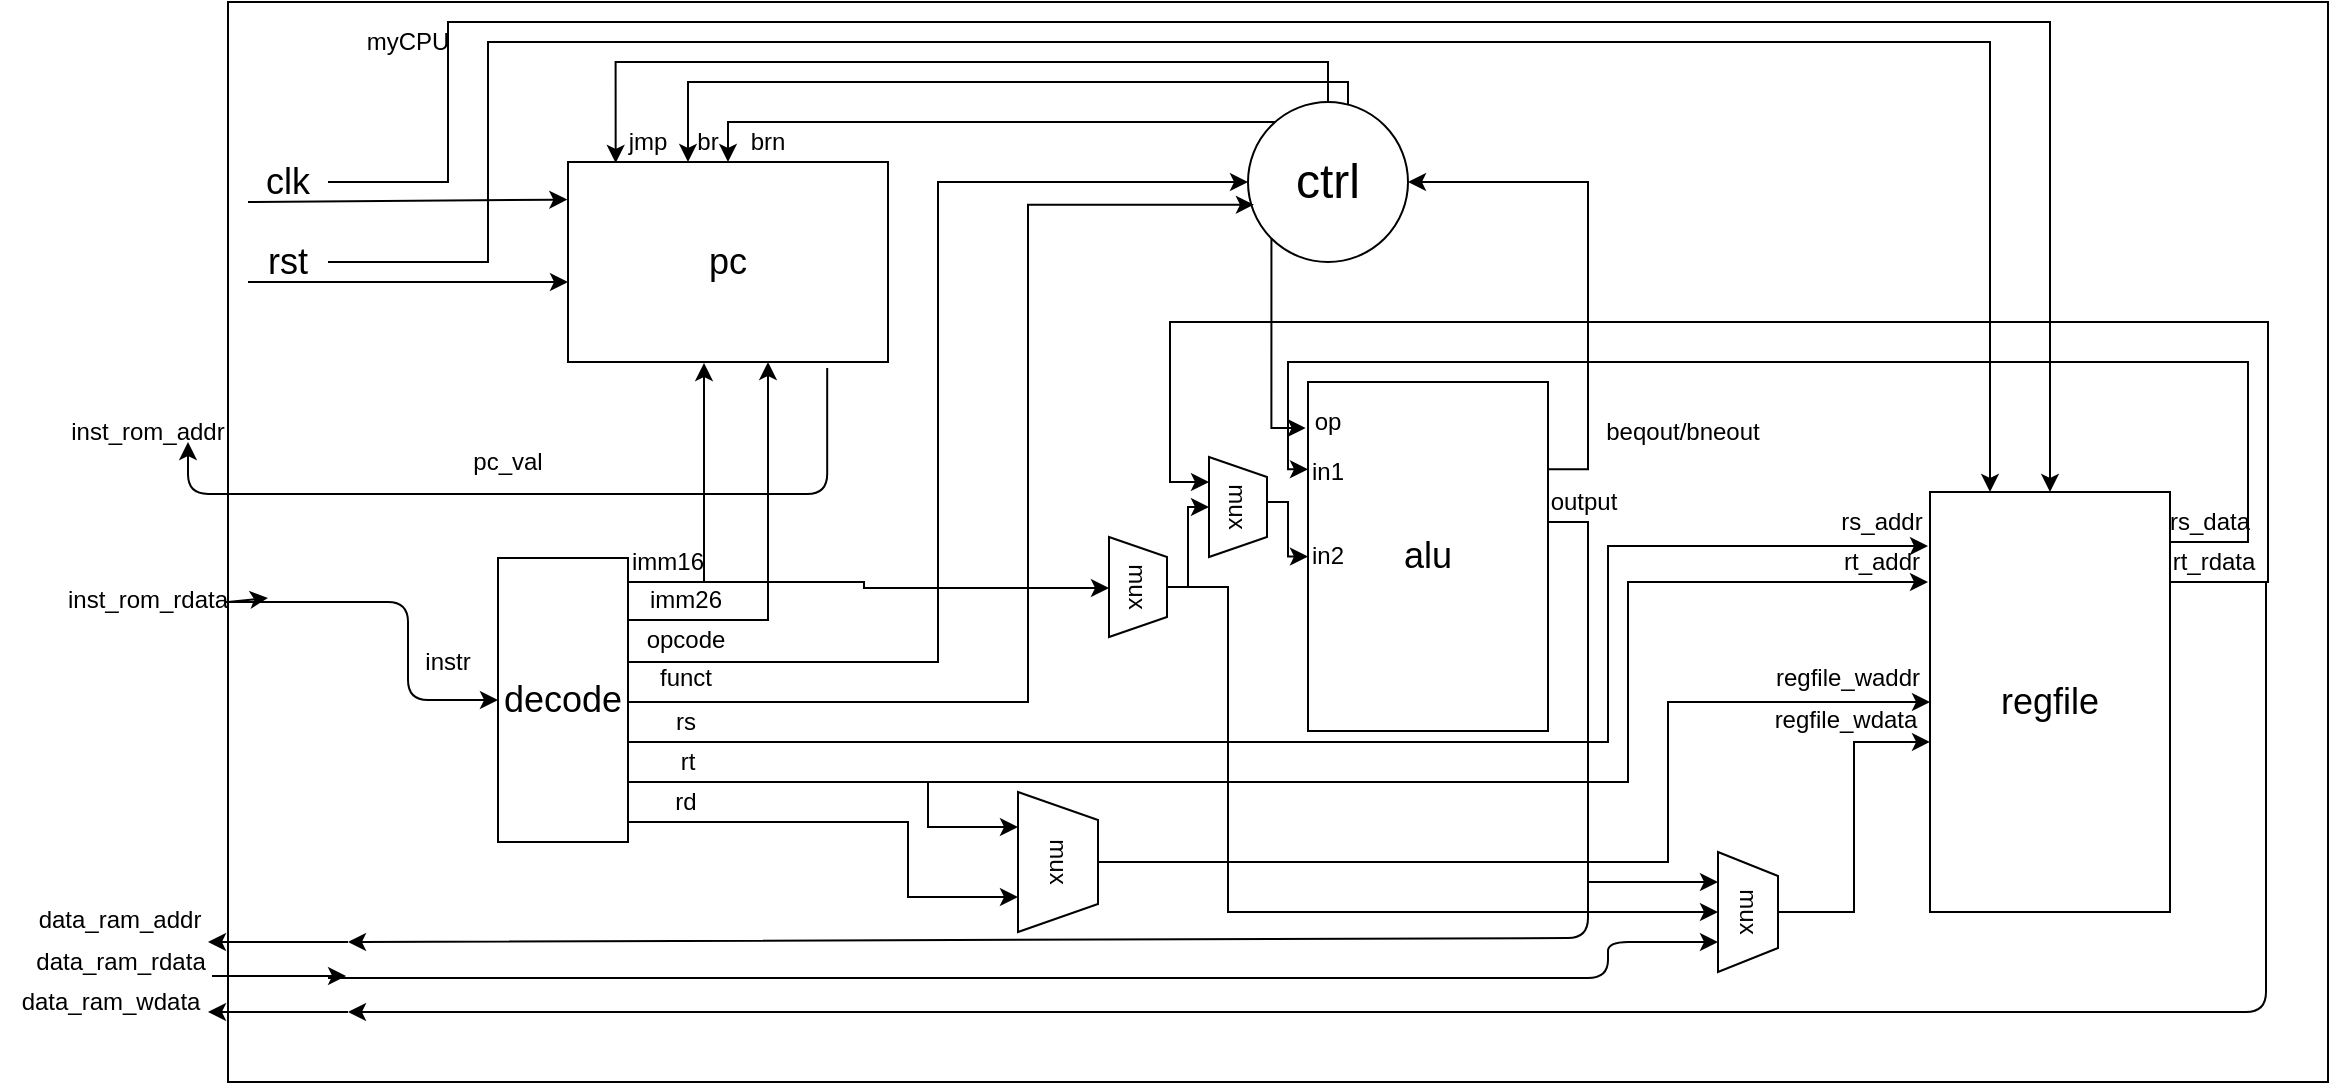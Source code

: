 <mxfile version="15.0.6" type="github">
  <diagram id="n2rrTUAlZo_EOwvuVdSc" name="Page-1">
    <mxGraphModel dx="2012" dy="612" grid="1" gridSize="10" guides="1" tooltips="1" connect="1" arrows="1" fold="1" page="1" pageScale="1" pageWidth="827" pageHeight="1169" math="0" shadow="0">
      <root>
        <mxCell id="0" />
        <mxCell id="1" parent="0" />
        <mxCell id="Y4E6LV6KOiSYHPHjmMX4-2" value="" style="rounded=0;whiteSpace=wrap;html=1;" parent="1" vertex="1">
          <mxGeometry x="-140" y="50" width="1050" height="540" as="geometry" />
        </mxCell>
        <mxCell id="Y4E6LV6KOiSYHPHjmMX4-3" value="myCPU" style="text;html=1;strokeColor=none;fillColor=none;align=center;verticalAlign=middle;whiteSpace=wrap;rounded=0;" parent="1" vertex="1">
          <mxGeometry x="-70" y="60" width="40" height="20" as="geometry" />
        </mxCell>
        <mxCell id="qGUZhRsHb4Mr4TrxLL_t-29" style="edgeStyle=orthogonalEdgeStyle;rounded=0;orthogonalLoop=1;jettySize=auto;html=1;entryX=0.149;entryY=0.005;entryDx=0;entryDy=0;entryPerimeter=0;" edge="1" parent="1" source="Y4E6LV6KOiSYHPHjmMX4-4" target="Y4E6LV6KOiSYHPHjmMX4-6">
          <mxGeometry relative="1" as="geometry">
            <Array as="points">
              <mxPoint x="410" y="80" />
              <mxPoint x="54" y="80" />
            </Array>
          </mxGeometry>
        </mxCell>
        <mxCell id="qGUZhRsHb4Mr4TrxLL_t-30" style="edgeStyle=orthogonalEdgeStyle;rounded=0;orthogonalLoop=1;jettySize=auto;html=1;entryX=0.25;entryY=1;entryDx=0;entryDy=0;" edge="1" parent="1" source="Y4E6LV6KOiSYHPHjmMX4-4" target="qGUZhRsHb4Mr4TrxLL_t-34">
          <mxGeometry relative="1" as="geometry">
            <Array as="points">
              <mxPoint x="420" y="90" />
              <mxPoint x="90" y="90" />
            </Array>
          </mxGeometry>
        </mxCell>
        <mxCell id="qGUZhRsHb4Mr4TrxLL_t-31" style="edgeStyle=orthogonalEdgeStyle;rounded=0;orthogonalLoop=1;jettySize=auto;html=1;entryX=0.5;entryY=0;entryDx=0;entryDy=0;" edge="1" parent="1" source="Y4E6LV6KOiSYHPHjmMX4-4" target="Y4E6LV6KOiSYHPHjmMX4-6">
          <mxGeometry relative="1" as="geometry">
            <Array as="points">
              <mxPoint x="110" y="110" />
            </Array>
          </mxGeometry>
        </mxCell>
        <mxCell id="Y4E6LV6KOiSYHPHjmMX4-4" value="&lt;font style=&quot;font-size: 24px&quot;&gt;ctrl&lt;/font&gt;" style="ellipse;whiteSpace=wrap;html=1;aspect=fixed;" parent="1" vertex="1">
          <mxGeometry x="370" y="100" width="80" height="80" as="geometry" />
        </mxCell>
        <mxCell id="Y4E6LV6KOiSYHPHjmMX4-6" value="&lt;font style=&quot;font-size: 18px&quot;&gt;pc&lt;/font&gt;" style="rounded=0;whiteSpace=wrap;html=1;" parent="1" vertex="1">
          <mxGeometry x="30" y="130" width="160" height="100" as="geometry" />
        </mxCell>
        <mxCell id="Y4E6LV6KOiSYHPHjmMX4-9" value="" style="endArrow=classic;html=1;entryX=-0.002;entryY=0.188;entryDx=0;entryDy=0;entryPerimeter=0;" parent="1" edge="1" target="Y4E6LV6KOiSYHPHjmMX4-6">
          <mxGeometry width="50" height="50" relative="1" as="geometry">
            <mxPoint x="-130" y="150" as="sourcePoint" />
            <mxPoint x="-80" y="150" as="targetPoint" />
          </mxGeometry>
        </mxCell>
        <mxCell id="Y4E6LV6KOiSYHPHjmMX4-10" value="" style="endArrow=classic;html=1;entryX=0;entryY=0.6;entryDx=0;entryDy=0;entryPerimeter=0;" parent="1" edge="1" target="Y4E6LV6KOiSYHPHjmMX4-6">
          <mxGeometry width="50" height="50" relative="1" as="geometry">
            <mxPoint x="-130" y="190" as="sourcePoint" />
            <mxPoint x="-80" y="190" as="targetPoint" />
            <Array as="points">
              <mxPoint x="-130" y="190" />
            </Array>
          </mxGeometry>
        </mxCell>
        <mxCell id="qGUZhRsHb4Mr4TrxLL_t-22" style="edgeStyle=orthogonalEdgeStyle;rounded=0;orthogonalLoop=1;jettySize=auto;html=1;entryX=0.5;entryY=0;entryDx=0;entryDy=0;" edge="1" parent="1" source="Y4E6LV6KOiSYHPHjmMX4-11" target="Y4E6LV6KOiSYHPHjmMX4-61">
          <mxGeometry relative="1" as="geometry">
            <Array as="points">
              <mxPoint x="-30" y="140" />
              <mxPoint x="-30" y="60" />
              <mxPoint x="771" y="60" />
            </Array>
          </mxGeometry>
        </mxCell>
        <mxCell id="Y4E6LV6KOiSYHPHjmMX4-11" value="&lt;font style=&quot;font-size: 18px&quot;&gt;clk&lt;/font&gt;" style="text;html=1;strokeColor=none;fillColor=none;align=center;verticalAlign=middle;whiteSpace=wrap;rounded=0;" parent="1" vertex="1">
          <mxGeometry x="-130" y="130" width="40" height="20" as="geometry" />
        </mxCell>
        <mxCell id="qGUZhRsHb4Mr4TrxLL_t-23" style="edgeStyle=orthogonalEdgeStyle;rounded=0;orthogonalLoop=1;jettySize=auto;html=1;entryX=0.25;entryY=0;entryDx=0;entryDy=0;" edge="1" parent="1" source="Y4E6LV6KOiSYHPHjmMX4-12" target="Y4E6LV6KOiSYHPHjmMX4-61">
          <mxGeometry relative="1" as="geometry">
            <Array as="points">
              <mxPoint x="-10" y="180" />
              <mxPoint x="-10" y="70" />
              <mxPoint x="741" y="70" />
            </Array>
          </mxGeometry>
        </mxCell>
        <mxCell id="Y4E6LV6KOiSYHPHjmMX4-12" value="&lt;font style=&quot;font-size: 18px&quot;&gt;rst&lt;/font&gt;" style="text;html=1;strokeColor=none;fillColor=none;align=center;verticalAlign=middle;whiteSpace=wrap;rounded=0;" parent="1" vertex="1">
          <mxGeometry x="-130" y="170" width="40" height="20" as="geometry" />
        </mxCell>
        <mxCell id="Y4E6LV6KOiSYHPHjmMX4-20" value="pc_val" style="text;html=1;strokeColor=none;fillColor=none;align=center;verticalAlign=middle;whiteSpace=wrap;rounded=0;" parent="1" vertex="1">
          <mxGeometry x="-20" y="270" width="40" height="20" as="geometry" />
        </mxCell>
        <mxCell id="Y4E6LV6KOiSYHPHjmMX4-23" value="inst_rom_addr" style="text;html=1;strokeColor=none;fillColor=none;align=center;verticalAlign=middle;whiteSpace=wrap;rounded=0;" parent="1" vertex="1">
          <mxGeometry x="-200" y="255" width="40" height="20" as="geometry" />
        </mxCell>
        <mxCell id="Y4E6LV6KOiSYHPHjmMX4-27" value="" style="endArrow=classic;html=1;" parent="1" edge="1">
          <mxGeometry width="50" height="50" relative="1" as="geometry">
            <mxPoint x="-140" y="350" as="sourcePoint" />
            <mxPoint x="-120" y="348" as="targetPoint" />
          </mxGeometry>
        </mxCell>
        <mxCell id="Y4E6LV6KOiSYHPHjmMX4-28" value="inst_rom_rdata" style="text;html=1;strokeColor=none;fillColor=none;align=center;verticalAlign=middle;whiteSpace=wrap;rounded=0;" parent="1" vertex="1">
          <mxGeometry x="-200" y="339" width="40" height="20" as="geometry" />
        </mxCell>
        <mxCell id="Y4E6LV6KOiSYHPHjmMX4-50" value="instr" style="text;html=1;strokeColor=none;fillColor=none;align=center;verticalAlign=middle;whiteSpace=wrap;rounded=0;" parent="1" vertex="1">
          <mxGeometry x="-50" y="370" width="40" height="20" as="geometry" />
        </mxCell>
        <mxCell id="Y4E6LV6KOiSYHPHjmMX4-56" style="edgeStyle=orthogonalEdgeStyle;rounded=0;orthogonalLoop=1;jettySize=auto;html=1;exitX=1;exitY=0.25;exitDx=0;exitDy=0;entryX=0.425;entryY=1.005;entryDx=0;entryDy=0;entryPerimeter=0;" parent="1" source="Y4E6LV6KOiSYHPHjmMX4-53" target="Y4E6LV6KOiSYHPHjmMX4-6" edge="1">
          <mxGeometry relative="1" as="geometry">
            <Array as="points">
              <mxPoint x="60" y="340" />
              <mxPoint x="98" y="340" />
            </Array>
            <mxPoint x="-20.0" y="250.0" as="targetPoint" />
          </mxGeometry>
        </mxCell>
        <mxCell id="Y4E6LV6KOiSYHPHjmMX4-57" style="edgeStyle=orthogonalEdgeStyle;rounded=0;orthogonalLoop=1;jettySize=auto;html=1;exitX=1;exitY=0.25;exitDx=0;exitDy=0;entryX=0.625;entryY=1;entryDx=0;entryDy=0;entryPerimeter=0;" parent="1" source="Y4E6LV6KOiSYHPHjmMX4-53" target="Y4E6LV6KOiSYHPHjmMX4-6" edge="1">
          <mxGeometry relative="1" as="geometry">
            <Array as="points">
              <mxPoint x="60" y="359" />
              <mxPoint x="130" y="359" />
            </Array>
            <mxPoint x="-20.0" y="265.0" as="targetPoint" />
          </mxGeometry>
        </mxCell>
        <mxCell id="Y4E6LV6KOiSYHPHjmMX4-62" style="edgeStyle=orthogonalEdgeStyle;rounded=0;orthogonalLoop=1;jettySize=auto;html=1;exitX=1;exitY=0.5;exitDx=0;exitDy=0;entryX=0;entryY=0.5;entryDx=0;entryDy=0;" parent="1" edge="1" target="Y4E6LV6KOiSYHPHjmMX4-4">
          <mxGeometry relative="1" as="geometry">
            <mxPoint x="60" y="387" as="sourcePoint" />
            <mxPoint x="410" y="98" as="targetPoint" />
            <Array as="points">
              <mxPoint x="60" y="380" />
              <mxPoint x="215" y="380" />
              <mxPoint x="215" y="140" />
            </Array>
          </mxGeometry>
        </mxCell>
        <mxCell id="Y4E6LV6KOiSYHPHjmMX4-64" style="edgeStyle=orthogonalEdgeStyle;rounded=0;orthogonalLoop=1;jettySize=auto;html=1;exitX=1;exitY=0.5;exitDx=0;exitDy=0;entryX=0.037;entryY=0.642;entryDx=0;entryDy=0;entryPerimeter=0;" parent="1" edge="1" target="Y4E6LV6KOiSYHPHjmMX4-4">
          <mxGeometry relative="1" as="geometry">
            <mxPoint x="60" y="387" as="sourcePoint" />
            <mxPoint x="410" y="98" as="targetPoint" />
            <Array as="points">
              <mxPoint x="60" y="400" />
              <mxPoint x="260" y="400" />
              <mxPoint x="260" y="151" />
            </Array>
          </mxGeometry>
        </mxCell>
        <mxCell id="Y4E6LV6KOiSYHPHjmMX4-70" style="edgeStyle=orthogonalEdgeStyle;rounded=0;orthogonalLoop=1;jettySize=auto;html=1;exitX=1;exitY=0.75;exitDx=0;exitDy=0;" parent="1" source="Y4E6LV6KOiSYHPHjmMX4-53" edge="1">
          <mxGeometry relative="1" as="geometry">
            <mxPoint x="710" y="322" as="targetPoint" />
            <Array as="points">
              <mxPoint x="550" y="420" />
              <mxPoint x="550" y="322" />
            </Array>
          </mxGeometry>
        </mxCell>
        <mxCell id="Y4E6LV6KOiSYHPHjmMX4-72" style="edgeStyle=orthogonalEdgeStyle;rounded=0;orthogonalLoop=1;jettySize=auto;html=1;exitX=1;exitY=0.75;exitDx=0;exitDy=0;" parent="1" source="Y4E6LV6KOiSYHPHjmMX4-53" edge="1">
          <mxGeometry relative="1" as="geometry">
            <mxPoint x="710" y="340" as="targetPoint" />
            <Array as="points">
              <mxPoint x="60" y="440" />
              <mxPoint x="560" y="440" />
              <mxPoint x="560" y="340" />
            </Array>
          </mxGeometry>
        </mxCell>
        <mxCell id="Y4E6LV6KOiSYHPHjmMX4-74" style="edgeStyle=orthogonalEdgeStyle;rounded=0;orthogonalLoop=1;jettySize=auto;html=1;exitX=1;exitY=0.75;exitDx=0;exitDy=0;entryX=0.75;entryY=1;entryDx=0;entryDy=0;" parent="1" source="Y4E6LV6KOiSYHPHjmMX4-53" target="Y4E6LV6KOiSYHPHjmMX4-77" edge="1">
          <mxGeometry relative="1" as="geometry">
            <mxPoint x="240" y="460" as="targetPoint" />
            <Array as="points">
              <mxPoint x="60" y="460" />
              <mxPoint x="200" y="460" />
              <mxPoint x="200" y="498" />
            </Array>
          </mxGeometry>
        </mxCell>
        <mxCell id="Y4E6LV6KOiSYHPHjmMX4-79" style="edgeStyle=orthogonalEdgeStyle;rounded=0;orthogonalLoop=1;jettySize=auto;html=1;exitX=1;exitY=0.5;exitDx=0;exitDy=0;entryX=0.25;entryY=1;entryDx=0;entryDy=0;" parent="1" source="Y4E6LV6KOiSYHPHjmMX4-53" target="Y4E6LV6KOiSYHPHjmMX4-77" edge="1">
          <mxGeometry relative="1" as="geometry">
            <mxPoint x="250" y="463" as="targetPoint" />
            <Array as="points">
              <mxPoint x="60" y="440" />
              <mxPoint x="210" y="440" />
              <mxPoint x="210" y="463" />
            </Array>
          </mxGeometry>
        </mxCell>
        <mxCell id="Y4E6LV6KOiSYHPHjmMX4-88" style="edgeStyle=orthogonalEdgeStyle;rounded=0;orthogonalLoop=1;jettySize=auto;html=1;exitX=1;exitY=0.25;exitDx=0;exitDy=0;entryX=0.5;entryY=1;entryDx=0;entryDy=0;" parent="1" target="Y4E6LV6KOiSYHPHjmMX4-87" edge="1">
          <mxGeometry relative="1" as="geometry">
            <mxPoint x="60" y="364" as="sourcePoint" />
            <mxPoint x="301" y="343" as="targetPoint" />
            <Array as="points">
              <mxPoint x="60" y="340" />
              <mxPoint x="178" y="340" />
              <mxPoint x="178" y="343" />
              <mxPoint x="301" y="343" />
            </Array>
          </mxGeometry>
        </mxCell>
        <mxCell id="Y4E6LV6KOiSYHPHjmMX4-53" value="&lt;font style=&quot;font-size: 18px&quot;&gt;decode&lt;/font&gt;" style="rounded=0;whiteSpace=wrap;html=1;" parent="1" vertex="1">
          <mxGeometry x="-5" y="328" width="65" height="142" as="geometry" />
        </mxCell>
        <mxCell id="Y4E6LV6KOiSYHPHjmMX4-54" value="" style="endArrow=classic;html=1;entryX=0;entryY=0.5;entryDx=0;entryDy=0;" parent="1" target="Y4E6LV6KOiSYHPHjmMX4-53" edge="1">
          <mxGeometry width="50" height="50" relative="1" as="geometry">
            <mxPoint x="-141" y="350" as="sourcePoint" />
            <mxPoint x="-110" y="580" as="targetPoint" />
            <Array as="points">
              <mxPoint x="-100" y="350" />
              <mxPoint x="-50" y="350" />
              <mxPoint x="-50" y="399" />
            </Array>
          </mxGeometry>
        </mxCell>
        <mxCell id="Y4E6LV6KOiSYHPHjmMX4-58" value="imm16" style="text;html=1;strokeColor=none;fillColor=none;align=center;verticalAlign=middle;whiteSpace=wrap;rounded=0;" parent="1" vertex="1">
          <mxGeometry x="60" y="320" width="40" height="20" as="geometry" />
        </mxCell>
        <mxCell id="Y4E6LV6KOiSYHPHjmMX4-59" value="imm26" style="text;html=1;strokeColor=none;fillColor=none;align=center;verticalAlign=middle;whiteSpace=wrap;rounded=0;" parent="1" vertex="1">
          <mxGeometry x="69" y="339" width="40" height="20" as="geometry" />
        </mxCell>
        <mxCell id="Y4E6LV6KOiSYHPHjmMX4-84" style="edgeStyle=orthogonalEdgeStyle;rounded=0;orthogonalLoop=1;jettySize=auto;html=1;exitX=1;exitY=0.5;exitDx=0;exitDy=0;entryX=0.25;entryY=1;entryDx=0;entryDy=0;" parent="1" source="Y4E6LV6KOiSYHPHjmMX4-60" target="Y4E6LV6KOiSYHPHjmMX4-81" edge="1">
          <mxGeometry relative="1" as="geometry">
            <Array as="points">
              <mxPoint x="520" y="310" />
              <mxPoint x="540" y="310" />
              <mxPoint x="540" y="490" />
            </Array>
          </mxGeometry>
        </mxCell>
        <mxCell id="Y4E6LV6KOiSYHPHjmMX4-104" style="edgeStyle=orthogonalEdgeStyle;rounded=0;orthogonalLoop=1;jettySize=auto;html=1;exitX=1;exitY=0.25;exitDx=0;exitDy=0;entryX=1;entryY=0.5;entryDx=0;entryDy=0;" parent="1" source="Y4E6LV6KOiSYHPHjmMX4-60" target="Y4E6LV6KOiSYHPHjmMX4-4" edge="1">
          <mxGeometry relative="1" as="geometry">
            <Array as="points">
              <mxPoint x="540" y="284" />
              <mxPoint x="540" y="140" />
              <mxPoint x="450" y="140" />
            </Array>
          </mxGeometry>
        </mxCell>
        <mxCell id="Y4E6LV6KOiSYHPHjmMX4-60" value="&lt;font style=&quot;font-size: 18px&quot;&gt;alu&lt;/font&gt;" style="rounded=0;whiteSpace=wrap;html=1;" parent="1" vertex="1">
          <mxGeometry x="400" y="240" width="120" height="174.5" as="geometry" />
        </mxCell>
        <mxCell id="Y4E6LV6KOiSYHPHjmMX4-96" style="edgeStyle=orthogonalEdgeStyle;rounded=0;orthogonalLoop=1;jettySize=auto;html=1;exitX=1;exitY=0.25;exitDx=0;exitDy=0;entryX=0;entryY=0.25;entryDx=0;entryDy=0;" parent="1" source="Y4E6LV6KOiSYHPHjmMX4-61" target="Y4E6LV6KOiSYHPHjmMX4-60" edge="1">
          <mxGeometry relative="1" as="geometry">
            <Array as="points">
              <mxPoint x="831" y="320" />
              <mxPoint x="870" y="320" />
              <mxPoint x="870" y="230" />
              <mxPoint x="390" y="230" />
              <mxPoint x="390" y="284" />
            </Array>
          </mxGeometry>
        </mxCell>
        <mxCell id="Y4E6LV6KOiSYHPHjmMX4-97" style="edgeStyle=orthogonalEdgeStyle;rounded=0;orthogonalLoop=1;jettySize=auto;html=1;exitX=1;exitY=0.25;exitDx=0;exitDy=0;entryX=0.25;entryY=1;entryDx=0;entryDy=0;" parent="1" source="Y4E6LV6KOiSYHPHjmMX4-61" target="Y4E6LV6KOiSYHPHjmMX4-91" edge="1">
          <mxGeometry relative="1" as="geometry">
            <Array as="points">
              <mxPoint x="831" y="340" />
              <mxPoint x="880" y="340" />
              <mxPoint x="880" y="210" />
              <mxPoint x="331" y="210" />
              <mxPoint x="331" y="290" />
            </Array>
          </mxGeometry>
        </mxCell>
        <mxCell id="Y4E6LV6KOiSYHPHjmMX4-61" value="&lt;font style=&quot;font-size: 18px&quot;&gt;regfile&lt;/font&gt;" style="rounded=0;whiteSpace=wrap;html=1;" parent="1" vertex="1">
          <mxGeometry x="711" y="295" width="120" height="210" as="geometry" />
        </mxCell>
        <mxCell id="Y4E6LV6KOiSYHPHjmMX4-63" value="opcode" style="text;html=1;strokeColor=none;fillColor=none;align=center;verticalAlign=middle;whiteSpace=wrap;rounded=0;" parent="1" vertex="1">
          <mxGeometry x="69" y="359" width="40" height="20" as="geometry" />
        </mxCell>
        <mxCell id="Y4E6LV6KOiSYHPHjmMX4-65" value="funct" style="text;html=1;strokeColor=none;fillColor=none;align=center;verticalAlign=middle;whiteSpace=wrap;rounded=0;" parent="1" vertex="1">
          <mxGeometry x="69" y="378" width="40" height="20" as="geometry" />
        </mxCell>
        <mxCell id="Y4E6LV6KOiSYHPHjmMX4-67" value="rs" style="text;html=1;strokeColor=none;fillColor=none;align=center;verticalAlign=middle;whiteSpace=wrap;rounded=0;" parent="1" vertex="1">
          <mxGeometry x="69" y="400" width="40" height="20" as="geometry" />
        </mxCell>
        <mxCell id="Y4E6LV6KOiSYHPHjmMX4-73" value="rt" style="text;html=1;strokeColor=none;fillColor=none;align=center;verticalAlign=middle;whiteSpace=wrap;rounded=0;" parent="1" vertex="1">
          <mxGeometry x="70" y="420" width="40" height="20" as="geometry" />
        </mxCell>
        <mxCell id="Y4E6LV6KOiSYHPHjmMX4-76" value="rd" style="text;html=1;strokeColor=none;fillColor=none;align=center;verticalAlign=middle;whiteSpace=wrap;rounded=0;" parent="1" vertex="1">
          <mxGeometry x="69" y="440" width="40" height="20" as="geometry" />
        </mxCell>
        <mxCell id="Y4E6LV6KOiSYHPHjmMX4-86" style="edgeStyle=orthogonalEdgeStyle;rounded=0;orthogonalLoop=1;jettySize=auto;html=1;exitX=0.5;exitY=0;exitDx=0;exitDy=0;" parent="1" source="Y4E6LV6KOiSYHPHjmMX4-77" target="Y4E6LV6KOiSYHPHjmMX4-61" edge="1">
          <mxGeometry relative="1" as="geometry">
            <mxPoint x="440" y="500" as="targetPoint" />
            <Array as="points">
              <mxPoint x="580" y="480" />
              <mxPoint x="580" y="400" />
            </Array>
          </mxGeometry>
        </mxCell>
        <mxCell id="Y4E6LV6KOiSYHPHjmMX4-77" value="mux" style="shape=trapezoid;perimeter=trapezoidPerimeter;whiteSpace=wrap;html=1;rotation=90;" parent="1" vertex="1">
          <mxGeometry x="240" y="460" width="70" height="40" as="geometry" />
        </mxCell>
        <mxCell id="Y4E6LV6KOiSYHPHjmMX4-103" style="edgeStyle=orthogonalEdgeStyle;rounded=0;orthogonalLoop=1;jettySize=auto;html=1;exitX=0.5;exitY=0;exitDx=0;exitDy=0;entryX=0;entryY=0.595;entryDx=0;entryDy=0;entryPerimeter=0;" parent="1" source="Y4E6LV6KOiSYHPHjmMX4-81" target="Y4E6LV6KOiSYHPHjmMX4-61" edge="1">
          <mxGeometry relative="1" as="geometry" />
        </mxCell>
        <mxCell id="Y4E6LV6KOiSYHPHjmMX4-81" value="mux" style="shape=trapezoid;perimeter=trapezoidPerimeter;whiteSpace=wrap;html=1;rotation=90;" parent="1" vertex="1">
          <mxGeometry x="590" y="490" width="60" height="30" as="geometry" />
        </mxCell>
        <mxCell id="Y4E6LV6KOiSYHPHjmMX4-85" value="output" style="text;html=1;strokeColor=none;fillColor=none;align=center;verticalAlign=middle;whiteSpace=wrap;rounded=0;" parent="1" vertex="1">
          <mxGeometry x="518" y="290" width="40" height="20" as="geometry" />
        </mxCell>
        <mxCell id="Y4E6LV6KOiSYHPHjmMX4-89" style="edgeStyle=orthogonalEdgeStyle;rounded=0;orthogonalLoop=1;jettySize=auto;html=1;exitX=0.5;exitY=0;exitDx=0;exitDy=0;entryX=0.5;entryY=1;entryDx=0;entryDy=0;" parent="1" source="Y4E6LV6KOiSYHPHjmMX4-87" target="Y4E6LV6KOiSYHPHjmMX4-81" edge="1">
          <mxGeometry relative="1" as="geometry">
            <Array as="points">
              <mxPoint x="360" y="343" />
              <mxPoint x="360" y="505" />
            </Array>
          </mxGeometry>
        </mxCell>
        <mxCell id="Y4E6LV6KOiSYHPHjmMX4-102" style="edgeStyle=orthogonalEdgeStyle;rounded=0;orthogonalLoop=1;jettySize=auto;html=1;exitX=0.5;exitY=0;exitDx=0;exitDy=0;entryX=0.5;entryY=1;entryDx=0;entryDy=0;" parent="1" source="Y4E6LV6KOiSYHPHjmMX4-87" target="Y4E6LV6KOiSYHPHjmMX4-91" edge="1">
          <mxGeometry relative="1" as="geometry">
            <Array as="points">
              <mxPoint x="340" y="343" />
              <mxPoint x="340" y="303" />
            </Array>
          </mxGeometry>
        </mxCell>
        <mxCell id="Y4E6LV6KOiSYHPHjmMX4-87" value="mux" style="shape=trapezoid;perimeter=trapezoidPerimeter;whiteSpace=wrap;html=1;rotation=90;" parent="1" vertex="1">
          <mxGeometry x="290" y="328" width="50" height="29" as="geometry" />
        </mxCell>
        <mxCell id="Y4E6LV6KOiSYHPHjmMX4-93" style="edgeStyle=orthogonalEdgeStyle;rounded=0;orthogonalLoop=1;jettySize=auto;html=1;exitX=0.5;exitY=0;exitDx=0;exitDy=0;entryX=0;entryY=0.5;entryDx=0;entryDy=0;" parent="1" source="Y4E6LV6KOiSYHPHjmMX4-91" target="Y4E6LV6KOiSYHPHjmMX4-60" edge="1">
          <mxGeometry relative="1" as="geometry">
            <Array as="points">
              <mxPoint x="380" y="300" />
              <mxPoint x="390" y="300" />
              <mxPoint x="390" y="327" />
            </Array>
          </mxGeometry>
        </mxCell>
        <mxCell id="Y4E6LV6KOiSYHPHjmMX4-91" value="mux" style="shape=trapezoid;perimeter=trapezoidPerimeter;whiteSpace=wrap;html=1;rotation=90;" parent="1" vertex="1">
          <mxGeometry x="340" y="288" width="50" height="29" as="geometry" />
        </mxCell>
        <mxCell id="Y4E6LV6KOiSYHPHjmMX4-98" value="rs_data" style="text;html=1;strokeColor=none;fillColor=none;align=center;verticalAlign=middle;whiteSpace=wrap;rounded=0;" parent="1" vertex="1">
          <mxGeometry x="831" y="300" width="40" height="20" as="geometry" />
        </mxCell>
        <mxCell id="Y4E6LV6KOiSYHPHjmMX4-99" value="rt_rdata" style="text;html=1;strokeColor=none;fillColor=none;align=center;verticalAlign=middle;whiteSpace=wrap;rounded=0;" parent="1" vertex="1">
          <mxGeometry x="833" y="320" width="40" height="20" as="geometry" />
        </mxCell>
        <mxCell id="Y4E6LV6KOiSYHPHjmMX4-100" value="in1" style="text;html=1;strokeColor=none;fillColor=none;align=center;verticalAlign=middle;whiteSpace=wrap;rounded=0;" parent="1" vertex="1">
          <mxGeometry x="390" y="275" width="40" height="20" as="geometry" />
        </mxCell>
        <mxCell id="Y4E6LV6KOiSYHPHjmMX4-101" value="in2" style="text;html=1;strokeColor=none;fillColor=none;align=center;verticalAlign=middle;whiteSpace=wrap;rounded=0;" parent="1" vertex="1">
          <mxGeometry x="390" y="317" width="40" height="20" as="geometry" />
        </mxCell>
        <mxCell id="Y4E6LV6KOiSYHPHjmMX4-105" value="beqout/bneout" style="text;html=1;strokeColor=none;fillColor=none;align=center;verticalAlign=middle;whiteSpace=wrap;rounded=0;" parent="1" vertex="1">
          <mxGeometry x="540" y="255" width="95" height="20" as="geometry" />
        </mxCell>
        <mxCell id="Y4E6LV6KOiSYHPHjmMX4-106" value="rs_addr" style="text;html=1;strokeColor=none;fillColor=none;align=center;verticalAlign=middle;whiteSpace=wrap;rounded=0;" parent="1" vertex="1">
          <mxGeometry x="667" y="300" width="40" height="20" as="geometry" />
        </mxCell>
        <mxCell id="Y4E6LV6KOiSYHPHjmMX4-107" value="rt_addr" style="text;html=1;strokeColor=none;fillColor=none;align=center;verticalAlign=middle;whiteSpace=wrap;rounded=0;" parent="1" vertex="1">
          <mxGeometry x="667" y="320" width="40" height="20" as="geometry" />
        </mxCell>
        <mxCell id="Y4E6LV6KOiSYHPHjmMX4-108" value="regfile_waddr" style="text;html=1;strokeColor=none;fillColor=none;align=center;verticalAlign=middle;whiteSpace=wrap;rounded=0;" parent="1" vertex="1">
          <mxGeometry x="650" y="378" width="40" height="20" as="geometry" />
        </mxCell>
        <mxCell id="Y4E6LV6KOiSYHPHjmMX4-109" value="regfile_wdata" style="text;html=1;strokeColor=none;fillColor=none;align=center;verticalAlign=middle;whiteSpace=wrap;rounded=0;" parent="1" vertex="1">
          <mxGeometry x="649" y="399" width="40" height="20" as="geometry" />
        </mxCell>
        <mxCell id="Y4E6LV6KOiSYHPHjmMX4-110" value="" style="endArrow=classic;html=1;entryX=0;entryY=0.92;entryDx=0;entryDy=0;entryPerimeter=0;" parent="1" edge="1">
          <mxGeometry width="50" height="50" relative="1" as="geometry">
            <mxPoint x="540" y="488" as="sourcePoint" />
            <mxPoint x="-80" y="520" as="targetPoint" />
            <Array as="points">
              <mxPoint x="540" y="518" />
            </Array>
          </mxGeometry>
        </mxCell>
        <mxCell id="Y4E6LV6KOiSYHPHjmMX4-111" value="" style="endArrow=classic;html=1;" parent="1" edge="1">
          <mxGeometry width="50" height="50" relative="1" as="geometry">
            <mxPoint x="-80" y="520" as="sourcePoint" />
            <mxPoint x="-150" y="520" as="targetPoint" />
          </mxGeometry>
        </mxCell>
        <mxCell id="Y4E6LV6KOiSYHPHjmMX4-112" value="data_ram_addr" style="text;html=1;strokeColor=none;fillColor=none;align=center;verticalAlign=middle;whiteSpace=wrap;rounded=0;" parent="1" vertex="1">
          <mxGeometry x="-214" y="499" width="40" height="20" as="geometry" />
        </mxCell>
        <mxCell id="Y4E6LV6KOiSYHPHjmMX4-113" value="" style="endArrow=classic;html=1;" parent="1" edge="1">
          <mxGeometry width="50" height="50" relative="1" as="geometry">
            <mxPoint x="879" y="340" as="sourcePoint" />
            <mxPoint x="-80" y="555" as="targetPoint" />
            <Array as="points">
              <mxPoint x="879" y="555" />
            </Array>
          </mxGeometry>
        </mxCell>
        <mxCell id="Y4E6LV6KOiSYHPHjmMX4-114" value="" style="endArrow=classic;html=1;" parent="1" edge="1">
          <mxGeometry width="50" height="50" relative="1" as="geometry">
            <mxPoint x="-80" y="555" as="sourcePoint" />
            <mxPoint x="-150" y="555" as="targetPoint" />
          </mxGeometry>
        </mxCell>
        <mxCell id="Y4E6LV6KOiSYHPHjmMX4-122" value="" style="endArrow=classic;html=1;exitX=0.25;exitY=0;exitDx=0;exitDy=0;" parent="1" edge="1">
          <mxGeometry width="50" height="50" relative="1" as="geometry">
            <mxPoint x="-120" y="580" as="sourcePoint" />
            <mxPoint x="-120" y="580" as="targetPoint" />
          </mxGeometry>
        </mxCell>
        <mxCell id="Y4E6LV6KOiSYHPHjmMX4-123" value="" style="endArrow=classic;html=1;entryX=-0.003;entryY=0.958;entryDx=0;entryDy=0;entryPerimeter=0;" parent="1" edge="1">
          <mxGeometry width="50" height="50" relative="1" as="geometry">
            <mxPoint x="-148" y="537" as="sourcePoint" />
            <mxPoint x="-80.94" y="537" as="targetPoint" />
          </mxGeometry>
        </mxCell>
        <mxCell id="Y4E6LV6KOiSYHPHjmMX4-124" value="" style="endArrow=classic;html=1;entryX=0.75;entryY=1;entryDx=0;entryDy=0;" parent="1" target="Y4E6LV6KOiSYHPHjmMX4-81" edge="1">
          <mxGeometry width="50" height="50" relative="1" as="geometry">
            <mxPoint x="-90" y="538" as="sourcePoint" />
            <mxPoint x="-110" y="620" as="targetPoint" />
            <Array as="points">
              <mxPoint x="550" y="538" />
              <mxPoint x="550" y="520" />
            </Array>
          </mxGeometry>
        </mxCell>
        <mxCell id="Y4E6LV6KOiSYHPHjmMX4-125" value="data_ram_wdata" style="text;html=1;align=center;verticalAlign=middle;resizable=0;points=[];autosize=1;" parent="1" vertex="1">
          <mxGeometry x="-254" y="540" width="110" height="20" as="geometry" />
        </mxCell>
        <mxCell id="Y4E6LV6KOiSYHPHjmMX4-126" value="data_ram_rdata" style="text;html=1;align=center;verticalAlign=middle;resizable=0;points=[];autosize=1;" parent="1" vertex="1">
          <mxGeometry x="-244" y="520" width="100" height="20" as="geometry" />
        </mxCell>
        <mxCell id="qGUZhRsHb4Mr4TrxLL_t-3" value="" style="endArrow=classic;html=1;exitX=0.81;exitY=1.03;exitDx=0;exitDy=0;edgeStyle=orthogonalEdgeStyle;elbow=vertical;entryX=1;entryY=0.75;entryDx=0;entryDy=0;exitPerimeter=0;" edge="1" parent="1" source="Y4E6LV6KOiSYHPHjmMX4-6" target="Y4E6LV6KOiSYHPHjmMX4-23">
          <mxGeometry width="50" height="50" relative="1" as="geometry">
            <mxPoint x="340" y="320" as="sourcePoint" />
            <mxPoint x="-120" y="300" as="targetPoint" />
            <Array as="points">
              <mxPoint x="160" y="296" />
            </Array>
          </mxGeometry>
        </mxCell>
        <mxCell id="qGUZhRsHb4Mr4TrxLL_t-14" value="" style="edgeStyle=orthogonalEdgeStyle;rounded=0;orthogonalLoop=1;jettySize=auto;html=1;exitX=0;exitY=1;exitDx=0;exitDy=0;entryX=-0.01;entryY=0.132;entryDx=0;entryDy=0;entryPerimeter=0;" edge="1" parent="1" source="Y4E6LV6KOiSYHPHjmMX4-4" target="Y4E6LV6KOiSYHPHjmMX4-60">
          <mxGeometry relative="1" as="geometry">
            <Array as="points">
              <mxPoint x="382" y="263" />
            </Array>
          </mxGeometry>
        </mxCell>
        <mxCell id="qGUZhRsHb4Mr4TrxLL_t-15" value="op" style="text;html=1;strokeColor=none;fillColor=none;align=center;verticalAlign=middle;whiteSpace=wrap;rounded=0;" vertex="1" parent="1">
          <mxGeometry x="390" y="250" width="40" height="20" as="geometry" />
        </mxCell>
        <mxCell id="qGUZhRsHb4Mr4TrxLL_t-33" value="jmp" style="text;html=1;strokeColor=none;fillColor=none;align=center;verticalAlign=middle;whiteSpace=wrap;rounded=0;" vertex="1" parent="1">
          <mxGeometry x="50" y="110" width="40" height="20" as="geometry" />
        </mxCell>
        <mxCell id="qGUZhRsHb4Mr4TrxLL_t-34" value="br" style="text;html=1;strokeColor=none;fillColor=none;align=center;verticalAlign=middle;whiteSpace=wrap;rounded=0;" vertex="1" parent="1">
          <mxGeometry x="80" y="110" width="40" height="20" as="geometry" />
        </mxCell>
        <mxCell id="qGUZhRsHb4Mr4TrxLL_t-35" value="brn" style="text;html=1;strokeColor=none;fillColor=none;align=center;verticalAlign=middle;whiteSpace=wrap;rounded=0;" vertex="1" parent="1">
          <mxGeometry x="110" y="110" width="40" height="20" as="geometry" />
        </mxCell>
      </root>
    </mxGraphModel>
  </diagram>
</mxfile>
